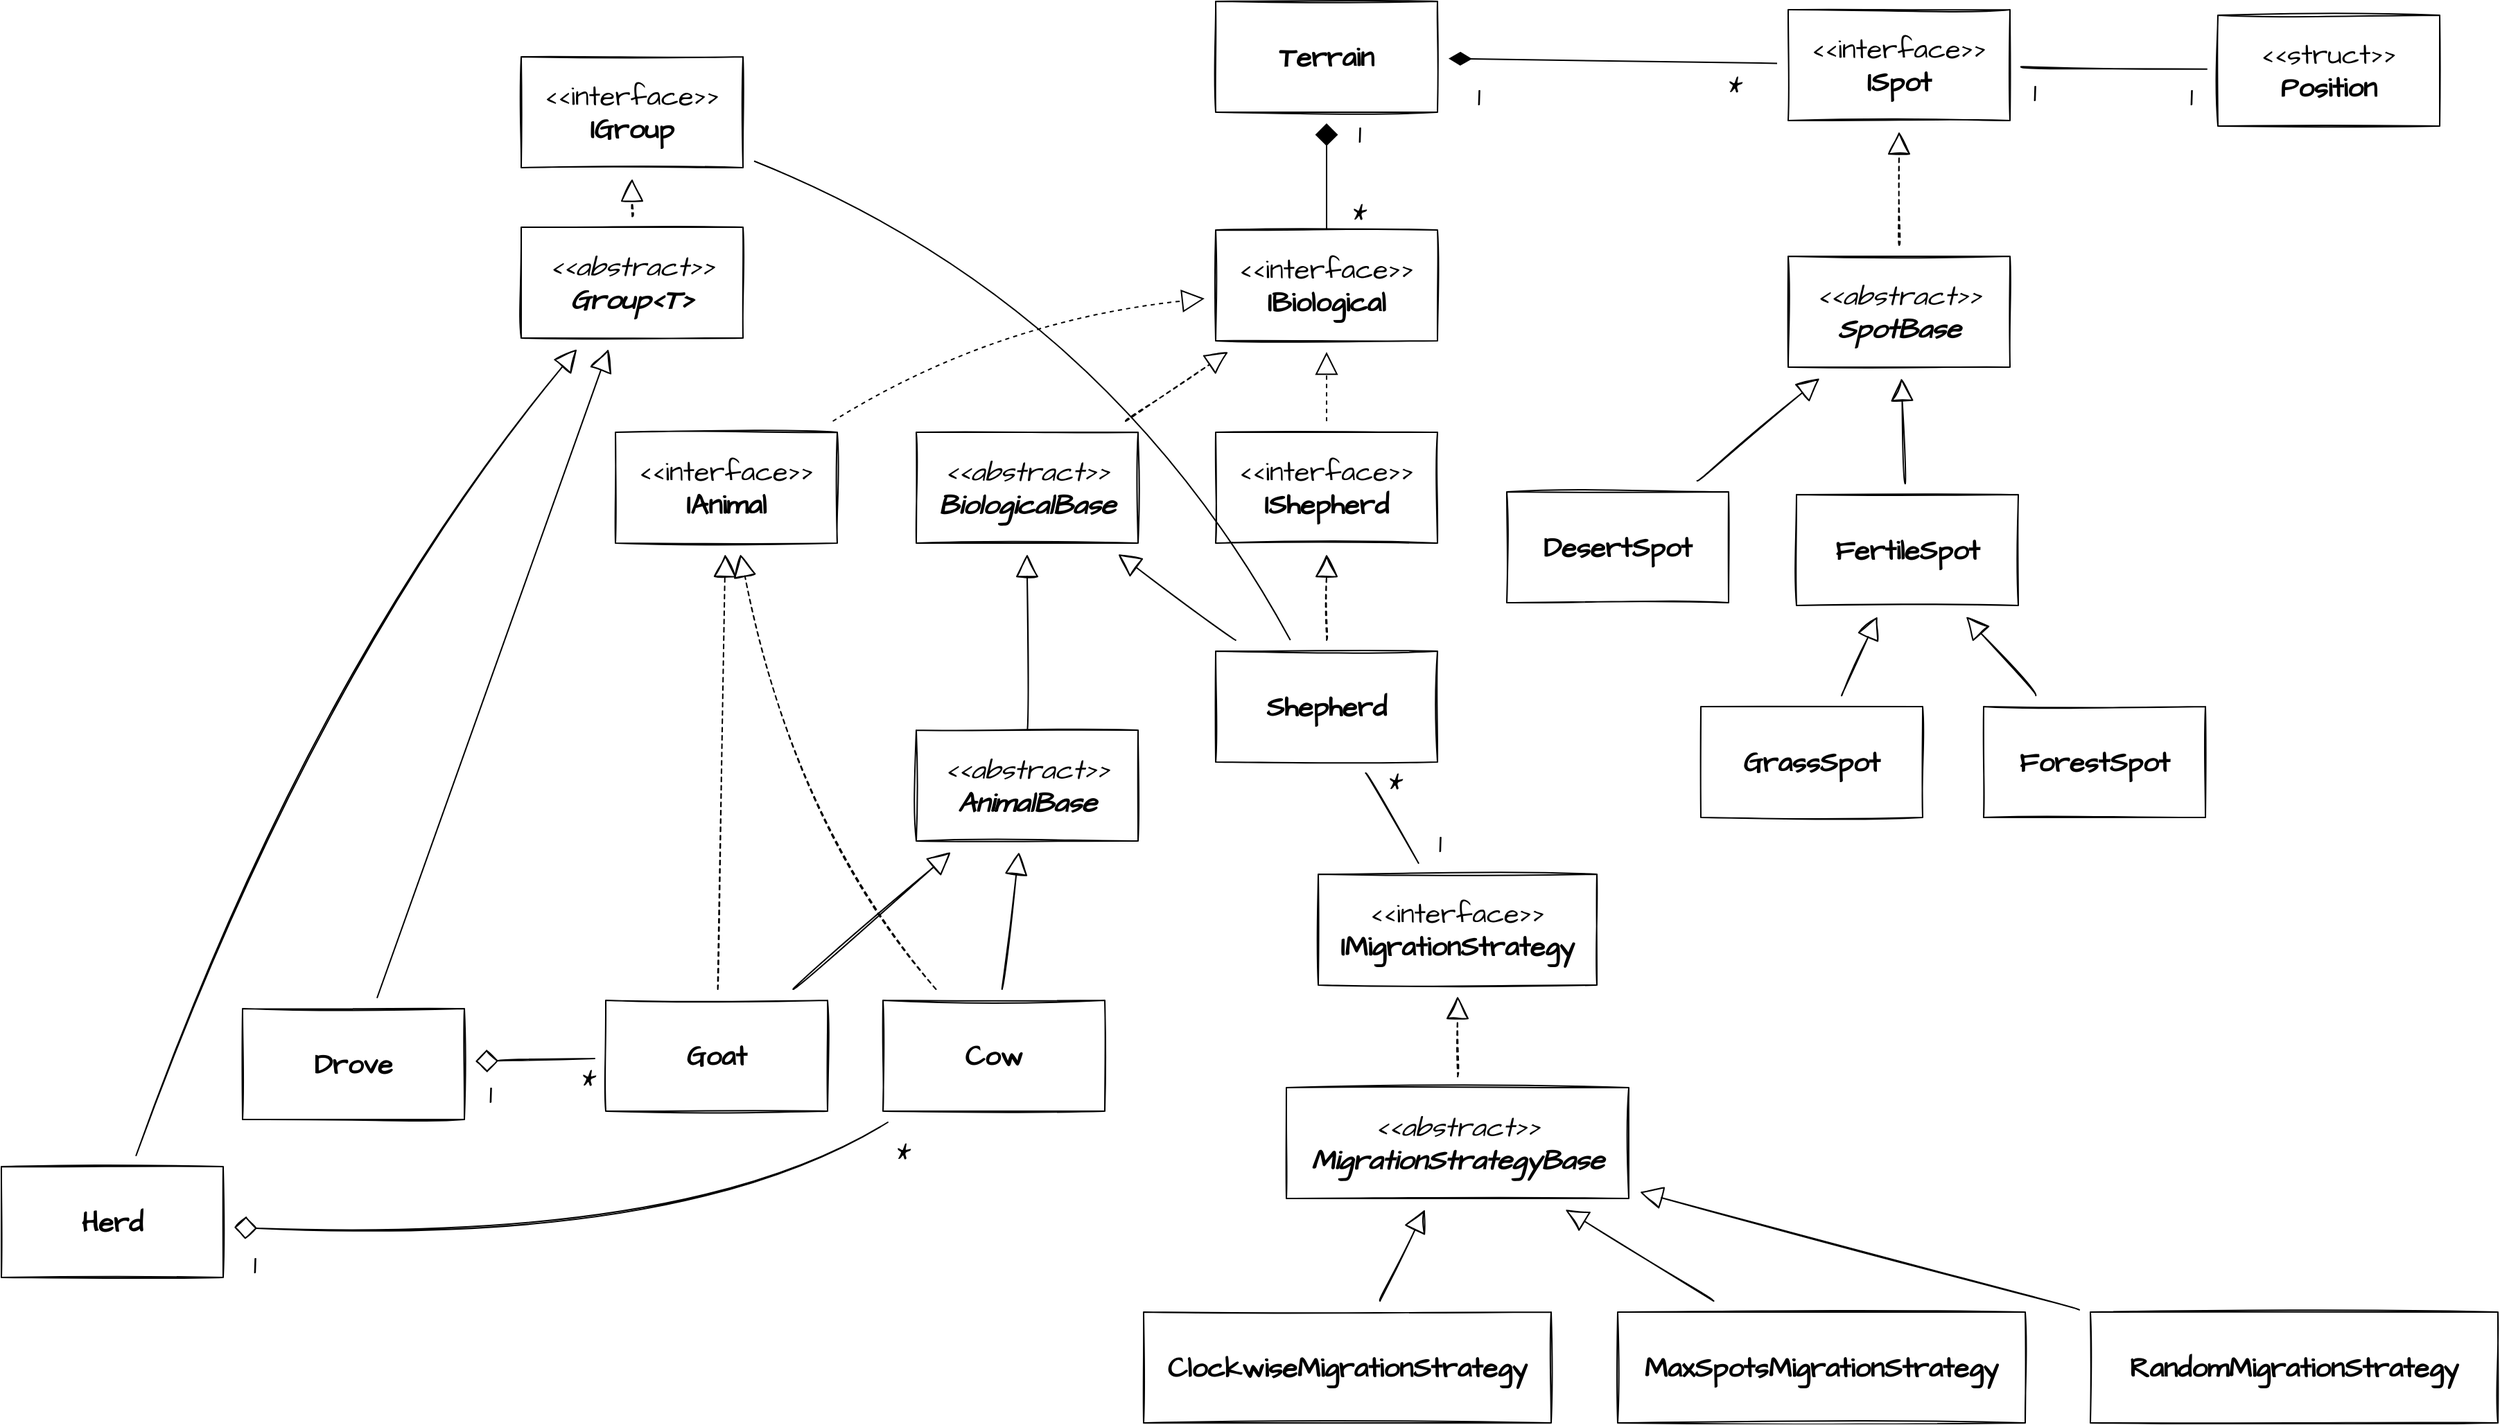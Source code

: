 <mxfile version="17.4.2" type="device"><diagram id="Iw64B01WDHhRS3JVz1Jh" name="Page-1"><mxGraphModel dx="4332" dy="1968" grid="0" gridSize="10" guides="1" tooltips="1" connect="1" arrows="1" fold="1" page="0" pageScale="1" pageWidth="850" pageHeight="1100" math="0" shadow="0"><root><mxCell id="0"/><mxCell id="1" parent="0"/><mxCell id="itYD2lY5YP4K902d79CJ-3" style="edgeStyle=none;curved=1;rounded=0;sketch=0;hachureGap=4;orthogonalLoop=1;jettySize=auto;html=1;fontFamily=Architects Daughter;fontSource=https%3A%2F%2Ffonts.googleapis.com%2Fcss%3Ffamily%3DArchitects%2BDaughter;fontSize=16;endArrow=none;startSize=14;endSize=14;sourcePerimeterSpacing=8;targetPerimeterSpacing=8;startArrow=diamondThin;startFill=1;endFill=0;" edge="1" parent="1" source="itYD2lY5YP4K902d79CJ-1" target="itYD2lY5YP4K902d79CJ-2"><mxGeometry relative="1" as="geometry"><mxPoint x="125" y="294" as="sourcePoint"/></mxGeometry></mxCell><mxCell id="itYD2lY5YP4K902d79CJ-1" value="&lt;b&gt;Terrain&lt;/b&gt;" style="rounded=0;whiteSpace=wrap;html=1;sketch=1;hachureGap=4;fontFamily=Architects Daughter;fontSource=https%3A%2F%2Ffonts.googleapis.com%2Fcss%3Ffamily%3DArchitects%2BDaughter;fontSize=20;" vertex="1" parent="1"><mxGeometry x="-57" y="221" width="160" height="80" as="geometry"/></mxCell><mxCell id="itYD2lY5YP4K902d79CJ-68" style="edgeStyle=none;curved=1;rounded=0;sketch=1;hachureGap=4;orthogonalLoop=1;jettySize=auto;html=1;fontFamily=Architects Daughter;fontSource=https%3A%2F%2Ffonts.googleapis.com%2Fcss%3Ffamily%3DArchitects%2BDaughter;fontSize=16;startArrow=none;startFill=0;endArrow=none;endFill=0;startSize=14;endSize=14;sourcePerimeterSpacing=8;targetPerimeterSpacing=8;" edge="1" parent="1" source="itYD2lY5YP4K902d79CJ-2" target="itYD2lY5YP4K902d79CJ-67"><mxGeometry relative="1" as="geometry"/></mxCell><mxCell id="itYD2lY5YP4K902d79CJ-2" value="&amp;lt;&amp;lt;interface&amp;gt;&amp;gt;&lt;br&gt;&lt;b&gt;ISpot&lt;/b&gt;" style="rounded=0;whiteSpace=wrap;html=1;sketch=1;hachureGap=4;fontFamily=Architects Daughter;fontSource=https%3A%2F%2Ffonts.googleapis.com%2Fcss%3Ffamily%3DArchitects%2BDaughter;fontSize=20;" vertex="1" parent="1"><mxGeometry x="356" y="227" width="160" height="80" as="geometry"/></mxCell><mxCell id="itYD2lY5YP4K902d79CJ-4" value="1" style="text;strokeColor=none;fillColor=none;html=1;align=center;verticalAlign=middle;whiteSpace=wrap;rounded=0;sketch=1;hachureGap=4;fontFamily=Architects Daughter;fontSource=https%3A%2F%2Ffonts.googleapis.com%2Fcss%3Ffamily%3DArchitects%2BDaughter;fontSize=20;" vertex="1" parent="1"><mxGeometry x="103" y="274" width="60" height="30" as="geometry"/></mxCell><mxCell id="itYD2lY5YP4K902d79CJ-5" value="*" style="text;strokeColor=none;fillColor=none;html=1;align=center;verticalAlign=middle;whiteSpace=wrap;rounded=0;sketch=1;hachureGap=4;fontFamily=Architects Daughter;fontSource=https%3A%2F%2Ffonts.googleapis.com%2Fcss%3Ffamily%3DArchitects%2BDaughter;fontSize=20;" vertex="1" parent="1"><mxGeometry x="288" y="267" width="60" height="30" as="geometry"/></mxCell><mxCell id="itYD2lY5YP4K902d79CJ-9" style="edgeStyle=none;curved=1;rounded=0;sketch=1;hachureGap=4;orthogonalLoop=1;jettySize=auto;html=1;fontFamily=Architects Daughter;fontSource=https%3A%2F%2Ffonts.googleapis.com%2Fcss%3Ffamily%3DArchitects%2BDaughter;fontSize=16;startArrow=none;startFill=0;endArrow=block;endFill=0;startSize=14;endSize=14;sourcePerimeterSpacing=8;targetPerimeterSpacing=8;dashed=1;" edge="1" parent="1" source="itYD2lY5YP4K902d79CJ-8" target="itYD2lY5YP4K902d79CJ-2"><mxGeometry relative="1" as="geometry"/></mxCell><mxCell id="itYD2lY5YP4K902d79CJ-8" value="&lt;i&gt;&amp;lt;&amp;lt;abstract&amp;gt;&amp;gt;&lt;br&gt;&lt;b&gt;SpotBase&lt;/b&gt;&lt;/i&gt;" style="rounded=0;whiteSpace=wrap;html=1;sketch=1;hachureGap=4;fontFamily=Architects Daughter;fontSource=https%3A%2F%2Ffonts.googleapis.com%2Fcss%3Ffamily%3DArchitects%2BDaughter;fontSize=20;" vertex="1" parent="1"><mxGeometry x="356" y="405" width="160" height="80" as="geometry"/></mxCell><mxCell id="itYD2lY5YP4K902d79CJ-15" style="edgeStyle=none;curved=1;rounded=0;sketch=1;hachureGap=4;orthogonalLoop=1;jettySize=auto;html=1;fontFamily=Architects Daughter;fontSource=https%3A%2F%2Ffonts.googleapis.com%2Fcss%3Ffamily%3DArchitects%2BDaughter;fontSize=16;startArrow=none;startFill=0;endArrow=block;endFill=0;startSize=14;endSize=14;sourcePerimeterSpacing=8;targetPerimeterSpacing=8;" edge="1" parent="1" source="itYD2lY5YP4K902d79CJ-11" target="itYD2lY5YP4K902d79CJ-8"><mxGeometry relative="1" as="geometry"/></mxCell><mxCell id="itYD2lY5YP4K902d79CJ-11" value="DesertSpot" style="rounded=0;whiteSpace=wrap;html=1;sketch=1;hachureGap=4;fontFamily=Architects Daughter;fontSource=https%3A%2F%2Ffonts.googleapis.com%2Fcss%3Ffamily%3DArchitects%2BDaughter;fontSize=20;fontStyle=1" vertex="1" parent="1"><mxGeometry x="153" y="575" width="160" height="80" as="geometry"/></mxCell><mxCell id="itYD2lY5YP4K902d79CJ-14" style="edgeStyle=none;curved=1;rounded=0;sketch=1;hachureGap=4;orthogonalLoop=1;jettySize=auto;html=1;fontFamily=Architects Daughter;fontSource=https%3A%2F%2Ffonts.googleapis.com%2Fcss%3Ffamily%3DArchitects%2BDaughter;fontSize=16;startArrow=none;startFill=0;endArrow=block;endFill=0;startSize=14;endSize=14;sourcePerimeterSpacing=8;targetPerimeterSpacing=8;" edge="1" parent="1" source="itYD2lY5YP4K902d79CJ-12" target="itYD2lY5YP4K902d79CJ-8"><mxGeometry relative="1" as="geometry"/></mxCell><mxCell id="itYD2lY5YP4K902d79CJ-12" value="FertileSpot" style="rounded=0;whiteSpace=wrap;html=1;sketch=1;hachureGap=4;fontFamily=Architects Daughter;fontSource=https%3A%2F%2Ffonts.googleapis.com%2Fcss%3Ffamily%3DArchitects%2BDaughter;fontSize=20;fontStyle=1" vertex="1" parent="1"><mxGeometry x="362" y="577" width="160" height="80" as="geometry"/></mxCell><mxCell id="itYD2lY5YP4K902d79CJ-16" style="edgeStyle=none;curved=1;rounded=0;sketch=1;hachureGap=4;orthogonalLoop=1;jettySize=auto;html=1;fontFamily=Architects Daughter;fontSource=https%3A%2F%2Ffonts.googleapis.com%2Fcss%3Ffamily%3DArchitects%2BDaughter;fontSize=16;startArrow=none;startFill=0;endArrow=block;endFill=0;startSize=14;endSize=14;sourcePerimeterSpacing=8;targetPerimeterSpacing=8;" edge="1" parent="1" source="itYD2lY5YP4K902d79CJ-13" target="itYD2lY5YP4K902d79CJ-12"><mxGeometry relative="1" as="geometry"/></mxCell><mxCell id="itYD2lY5YP4K902d79CJ-13" value="ForestSpot" style="rounded=0;whiteSpace=wrap;html=1;sketch=1;hachureGap=4;fontFamily=Architects Daughter;fontSource=https%3A%2F%2Ffonts.googleapis.com%2Fcss%3Ffamily%3DArchitects%2BDaughter;fontSize=20;fontStyle=1" vertex="1" parent="1"><mxGeometry x="497" y="730" width="160" height="80" as="geometry"/></mxCell><mxCell id="itYD2lY5YP4K902d79CJ-18" style="edgeStyle=none;curved=1;rounded=0;sketch=1;hachureGap=4;orthogonalLoop=1;jettySize=auto;html=1;fontFamily=Architects Daughter;fontSource=https%3A%2F%2Ffonts.googleapis.com%2Fcss%3Ffamily%3DArchitects%2BDaughter;fontSize=16;startArrow=none;startFill=0;endArrow=block;endFill=0;startSize=14;endSize=14;sourcePerimeterSpacing=8;targetPerimeterSpacing=8;" edge="1" parent="1" source="itYD2lY5YP4K902d79CJ-17" target="itYD2lY5YP4K902d79CJ-12"><mxGeometry relative="1" as="geometry"/></mxCell><mxCell id="itYD2lY5YP4K902d79CJ-17" value="GrassSpot" style="rounded=0;whiteSpace=wrap;html=1;sketch=1;hachureGap=4;fontFamily=Architects Daughter;fontSource=https%3A%2F%2Ffonts.googleapis.com%2Fcss%3Ffamily%3DArchitects%2BDaughter;fontSize=20;fontStyle=1" vertex="1" parent="1"><mxGeometry x="293" y="730" width="160" height="80" as="geometry"/></mxCell><mxCell id="itYD2lY5YP4K902d79CJ-19" value="&amp;lt;&amp;lt;interface&amp;gt;&amp;gt;&lt;br&gt;&lt;b&gt;IBiological&lt;/b&gt;" style="rounded=0;whiteSpace=wrap;html=1;sketch=1;hachureGap=4;fontFamily=Architects Daughter;fontSource=https%3A%2F%2Ffonts.googleapis.com%2Fcss%3Ffamily%3DArchitects%2BDaughter;fontSize=20;" vertex="1" parent="1"><mxGeometry x="-57" y="386" width="160" height="80" as="geometry"/></mxCell><mxCell id="itYD2lY5YP4K902d79CJ-21" value="1" style="text;strokeColor=none;fillColor=none;html=1;align=center;verticalAlign=middle;whiteSpace=wrap;rounded=0;sketch=1;hachureGap=4;fontFamily=Architects Daughter;fontSource=https%3A%2F%2Ffonts.googleapis.com%2Fcss%3Ffamily%3DArchitects%2BDaughter;fontSize=20;" vertex="1" parent="1"><mxGeometry x="17" y="301" width="60" height="30" as="geometry"/></mxCell><mxCell id="itYD2lY5YP4K902d79CJ-24" style="edgeStyle=none;curved=1;rounded=0;sketch=1;hachureGap=4;orthogonalLoop=1;jettySize=auto;html=1;fontFamily=Architects Daughter;fontSource=https%3A%2F%2Ffonts.googleapis.com%2Fcss%3Ffamily%3DArchitects%2BDaughter;fontSize=16;startArrow=none;startFill=0;endArrow=block;endFill=0;startSize=14;endSize=14;sourcePerimeterSpacing=8;targetPerimeterSpacing=8;dashed=1;" edge="1" parent="1" source="itYD2lY5YP4K902d79CJ-23" target="itYD2lY5YP4K902d79CJ-19"><mxGeometry relative="1" as="geometry"/></mxCell><mxCell id="itYD2lY5YP4K902d79CJ-23" value="&lt;i&gt;&amp;lt;&amp;lt;abstract&amp;gt;&amp;gt;&lt;br&gt;&lt;b&gt;BiologicalBase&lt;/b&gt;&lt;/i&gt;" style="rounded=0;whiteSpace=wrap;html=1;sketch=1;hachureGap=4;fontFamily=Architects Daughter;fontSource=https%3A%2F%2Ffonts.googleapis.com%2Fcss%3Ffamily%3DArchitects%2BDaughter;fontSize=20;" vertex="1" parent="1"><mxGeometry x="-273" y="532" width="160" height="80" as="geometry"/></mxCell><mxCell id="itYD2lY5YP4K902d79CJ-27" style="edgeStyle=none;curved=1;rounded=0;sketch=1;hachureGap=4;orthogonalLoop=1;jettySize=auto;html=1;fontFamily=Architects Daughter;fontSource=https%3A%2F%2Ffonts.googleapis.com%2Fcss%3Ffamily%3DArchitects%2BDaughter;fontSize=16;startArrow=none;startFill=0;endArrow=block;endFill=0;startSize=14;endSize=14;sourcePerimeterSpacing=8;targetPerimeterSpacing=8;" edge="1" parent="1" source="itYD2lY5YP4K902d79CJ-25" target="itYD2lY5YP4K902d79CJ-23"><mxGeometry relative="1" as="geometry"/></mxCell><mxCell id="itYD2lY5YP4K902d79CJ-39" style="edgeStyle=none;curved=1;rounded=0;sketch=1;hachureGap=4;orthogonalLoop=1;jettySize=auto;html=1;fontFamily=Architects Daughter;fontSource=https%3A%2F%2Ffonts.googleapis.com%2Fcss%3Ffamily%3DArchitects%2BDaughter;fontSize=16;startArrow=none;startFill=0;endArrow=block;endFill=0;startSize=14;endSize=14;sourcePerimeterSpacing=8;targetPerimeterSpacing=8;dashed=1;" edge="1" parent="1" source="itYD2lY5YP4K902d79CJ-25" target="itYD2lY5YP4K902d79CJ-38"><mxGeometry relative="1" as="geometry"/></mxCell><mxCell id="itYD2lY5YP4K902d79CJ-56" style="edgeStyle=none;curved=1;rounded=0;sketch=1;hachureGap=4;orthogonalLoop=1;jettySize=auto;html=1;fontFamily=Architects Daughter;fontSource=https%3A%2F%2Ffonts.googleapis.com%2Fcss%3Ffamily%3DArchitects%2BDaughter;fontSize=16;startArrow=none;startFill=0;endArrow=none;endFill=0;startSize=14;endSize=14;sourcePerimeterSpacing=8;targetPerimeterSpacing=8;" edge="1" parent="1" source="itYD2lY5YP4K902d79CJ-25" target="itYD2lY5YP4K902d79CJ-55"><mxGeometry relative="1" as="geometry"/></mxCell><mxCell id="itYD2lY5YP4K902d79CJ-25" value="Shepherd" style="rounded=0;whiteSpace=wrap;html=1;sketch=1;hachureGap=4;fontFamily=Architects Daughter;fontSource=https%3A%2F%2Ffonts.googleapis.com%2Fcss%3Ffamily%3DArchitects%2BDaughter;fontSize=20;fontStyle=1" vertex="1" parent="1"><mxGeometry x="-57" y="690" width="160" height="80" as="geometry"/></mxCell><mxCell id="itYD2lY5YP4K902d79CJ-73" style="edgeStyle=none;curved=1;rounded=0;sketch=0;hachureGap=4;orthogonalLoop=1;jettySize=auto;html=1;dashed=1;fontFamily=Architects Daughter;fontSource=https%3A%2F%2Ffonts.googleapis.com%2Fcss%3Ffamily%3DArchitects%2BDaughter;fontSize=16;startArrow=none;startFill=0;endArrow=block;endFill=0;startSize=14;endSize=14;sourcePerimeterSpacing=8;targetPerimeterSpacing=8;" edge="1" parent="1" source="itYD2lY5YP4K902d79CJ-28" target="itYD2lY5YP4K902d79CJ-19"><mxGeometry relative="1" as="geometry"><Array as="points"><mxPoint x="-218" y="452"/></Array></mxGeometry></mxCell><mxCell id="itYD2lY5YP4K902d79CJ-28" value="&amp;lt;&amp;lt;interface&amp;gt;&amp;gt;&lt;br&gt;&lt;b&gt;IAnimal&lt;/b&gt;" style="rounded=0;whiteSpace=wrap;html=1;sketch=1;hachureGap=4;fontFamily=Architects Daughter;fontSource=https%3A%2F%2Ffonts.googleapis.com%2Fcss%3Ffamily%3DArchitects%2BDaughter;fontSize=20;" vertex="1" parent="1"><mxGeometry x="-490" y="532" width="160" height="80" as="geometry"/></mxCell><mxCell id="itYD2lY5YP4K902d79CJ-30" style="edgeStyle=none;curved=1;rounded=0;sketch=1;hachureGap=4;orthogonalLoop=1;jettySize=auto;html=1;fontFamily=Architects Daughter;fontSource=https%3A%2F%2Ffonts.googleapis.com%2Fcss%3Ffamily%3DArchitects%2BDaughter;fontSize=16;startArrow=none;startFill=0;endArrow=block;endFill=0;startSize=14;endSize=14;sourcePerimeterSpacing=8;targetPerimeterSpacing=8;" edge="1" parent="1" source="itYD2lY5YP4K902d79CJ-29" target="itYD2lY5YP4K902d79CJ-35"><mxGeometry relative="1" as="geometry"/></mxCell><mxCell id="itYD2lY5YP4K902d79CJ-33" style="edgeStyle=none;curved=1;rounded=0;sketch=1;hachureGap=4;orthogonalLoop=1;jettySize=auto;html=1;fontFamily=Architects Daughter;fontSource=https%3A%2F%2Ffonts.googleapis.com%2Fcss%3Ffamily%3DArchitects%2BDaughter;fontSize=16;startArrow=none;startFill=0;endArrow=block;endFill=0;startSize=14;endSize=14;sourcePerimeterSpacing=8;targetPerimeterSpacing=8;dashed=1;" edge="1" parent="1" source="itYD2lY5YP4K902d79CJ-29" target="itYD2lY5YP4K902d79CJ-28"><mxGeometry relative="1" as="geometry"/></mxCell><mxCell id="itYD2lY5YP4K902d79CJ-29" value="Goat" style="rounded=0;whiteSpace=wrap;html=1;sketch=1;hachureGap=4;fontFamily=Architects Daughter;fontSource=https%3A%2F%2Ffonts.googleapis.com%2Fcss%3Ffamily%3DArchitects%2BDaughter;fontSize=20;fontStyle=1" vertex="1" parent="1"><mxGeometry x="-497" y="942" width="160" height="80" as="geometry"/></mxCell><mxCell id="itYD2lY5YP4K902d79CJ-32" style="edgeStyle=none;curved=1;rounded=0;sketch=1;hachureGap=4;orthogonalLoop=1;jettySize=auto;html=1;fontFamily=Architects Daughter;fontSource=https%3A%2F%2Ffonts.googleapis.com%2Fcss%3Ffamily%3DArchitects%2BDaughter;fontSize=16;startArrow=none;startFill=0;endArrow=block;endFill=0;startSize=14;endSize=14;targetPerimeterSpacing=8;" edge="1" parent="1" source="itYD2lY5YP4K902d79CJ-35" target="itYD2lY5YP4K902d79CJ-23"><mxGeometry relative="1" as="geometry"/></mxCell><mxCell id="itYD2lY5YP4K902d79CJ-34" style="edgeStyle=none;curved=1;rounded=0;sketch=1;hachureGap=4;orthogonalLoop=1;jettySize=auto;html=1;dashed=1;fontFamily=Architects Daughter;fontSource=https%3A%2F%2Ffonts.googleapis.com%2Fcss%3Ffamily%3DArchitects%2BDaughter;fontSize=16;startArrow=none;startFill=0;endArrow=block;endFill=0;startSize=14;endSize=14;sourcePerimeterSpacing=8;targetPerimeterSpacing=8;" edge="1" parent="1" source="itYD2lY5YP4K902d79CJ-31" target="itYD2lY5YP4K902d79CJ-28"><mxGeometry relative="1" as="geometry"><Array as="points"><mxPoint x="-358" y="820"/></Array></mxGeometry></mxCell><mxCell id="itYD2lY5YP4K902d79CJ-37" style="edgeStyle=none;curved=1;rounded=0;sketch=1;hachureGap=4;orthogonalLoop=1;jettySize=auto;html=1;fontFamily=Architects Daughter;fontSource=https%3A%2F%2Ffonts.googleapis.com%2Fcss%3Ffamily%3DArchitects%2BDaughter;fontSize=16;startArrow=none;startFill=0;endArrow=block;endFill=0;startSize=14;endSize=14;sourcePerimeterSpacing=8;targetPerimeterSpacing=8;" edge="1" parent="1" source="itYD2lY5YP4K902d79CJ-31" target="itYD2lY5YP4K902d79CJ-35"><mxGeometry relative="1" as="geometry"/></mxCell><mxCell id="itYD2lY5YP4K902d79CJ-31" value="Cow" style="rounded=0;whiteSpace=wrap;html=1;sketch=1;hachureGap=4;fontFamily=Architects Daughter;fontSource=https%3A%2F%2Ffonts.googleapis.com%2Fcss%3Ffamily%3DArchitects%2BDaughter;fontSize=20;fontStyle=1" vertex="1" parent="1"><mxGeometry x="-297" y="942" width="160" height="80" as="geometry"/></mxCell><mxCell id="itYD2lY5YP4K902d79CJ-35" value="&lt;i&gt;&amp;lt;&amp;lt;abstract&amp;gt;&amp;gt;&lt;br&gt;&lt;b&gt;AnimalBase&lt;/b&gt;&lt;/i&gt;" style="rounded=0;whiteSpace=wrap;html=1;sketch=1;hachureGap=4;fontFamily=Architects Daughter;fontSource=https%3A%2F%2Ffonts.googleapis.com%2Fcss%3Ffamily%3DArchitects%2BDaughter;fontSize=20;" vertex="1" parent="1"><mxGeometry x="-273" y="747" width="160" height="80" as="geometry"/></mxCell><mxCell id="itYD2lY5YP4K902d79CJ-71" style="edgeStyle=none;curved=1;rounded=0;sketch=0;hachureGap=4;orthogonalLoop=1;jettySize=auto;html=1;fontFamily=Architects Daughter;fontSource=https%3A%2F%2Ffonts.googleapis.com%2Fcss%3Ffamily%3DArchitects%2BDaughter;fontSize=16;startArrow=none;startFill=0;endArrow=block;endFill=0;startSize=14;endSize=14;sourcePerimeterSpacing=8;targetPerimeterSpacing=8;dashed=1;" edge="1" parent="1" source="itYD2lY5YP4K902d79CJ-38" target="itYD2lY5YP4K902d79CJ-19"><mxGeometry relative="1" as="geometry"/></mxCell><mxCell id="itYD2lY5YP4K902d79CJ-38" value="&amp;lt;&amp;lt;interface&amp;gt;&amp;gt;&lt;br&gt;&lt;b&gt;IShepherd&lt;/b&gt;" style="rounded=0;whiteSpace=wrap;html=1;sketch=1;hachureGap=4;fontFamily=Architects Daughter;fontSource=https%3A%2F%2Ffonts.googleapis.com%2Fcss%3Ffamily%3DArchitects%2BDaughter;fontSize=20;" vertex="1" parent="1"><mxGeometry x="-57" y="532" width="160" height="80" as="geometry"/></mxCell><mxCell id="itYD2lY5YP4K902d79CJ-74" style="edgeStyle=none;curved=1;rounded=0;sketch=0;hachureGap=4;orthogonalLoop=1;jettySize=auto;html=1;fontFamily=Architects Daughter;fontSource=https%3A%2F%2Ffonts.googleapis.com%2Fcss%3Ffamily%3DArchitects%2BDaughter;fontSize=16;startArrow=none;startFill=0;endArrow=none;endFill=0;startSize=14;endSize=14;sourcePerimeterSpacing=8;targetPerimeterSpacing=8;" edge="1" parent="1" source="itYD2lY5YP4K902d79CJ-40" target="itYD2lY5YP4K902d79CJ-25"><mxGeometry relative="1" as="geometry"><Array as="points"><mxPoint x="-136" y="438"/></Array></mxGeometry></mxCell><mxCell id="itYD2lY5YP4K902d79CJ-40" value="&amp;lt;&amp;lt;interface&amp;gt;&amp;gt;&lt;br&gt;&lt;b&gt;IGroup&lt;/b&gt;" style="rounded=0;whiteSpace=wrap;html=1;sketch=1;hachureGap=4;fontFamily=Architects Daughter;fontSource=https%3A%2F%2Ffonts.googleapis.com%2Fcss%3Ffamily%3DArchitects%2BDaughter;fontSize=20;" vertex="1" parent="1"><mxGeometry x="-558" y="261" width="160" height="80" as="geometry"/></mxCell><mxCell id="itYD2lY5YP4K902d79CJ-45" style="edgeStyle=none;curved=1;rounded=0;sketch=1;hachureGap=4;orthogonalLoop=1;jettySize=auto;html=1;dashed=1;fontFamily=Architects Daughter;fontSource=https%3A%2F%2Ffonts.googleapis.com%2Fcss%3Ffamily%3DArchitects%2BDaughter;fontSize=16;startArrow=none;startFill=0;endArrow=block;endFill=0;startSize=14;endSize=14;sourcePerimeterSpacing=8;targetPerimeterSpacing=8;" edge="1" parent="1" source="itYD2lY5YP4K902d79CJ-41" target="itYD2lY5YP4K902d79CJ-40"><mxGeometry relative="1" as="geometry"/></mxCell><mxCell id="itYD2lY5YP4K902d79CJ-41" value="&lt;i&gt;&amp;lt;&amp;lt;abstract&amp;gt;&amp;gt;&lt;br&gt;&lt;b&gt;Group&amp;lt;T&amp;gt;&lt;/b&gt;&lt;/i&gt;" style="rounded=0;whiteSpace=wrap;html=1;sketch=1;hachureGap=4;fontFamily=Architects Daughter;fontSource=https%3A%2F%2Ffonts.googleapis.com%2Fcss%3Ffamily%3DArchitects%2BDaughter;fontSize=20;" vertex="1" parent="1"><mxGeometry x="-558" y="384" width="160" height="80" as="geometry"/></mxCell><mxCell id="itYD2lY5YP4K902d79CJ-46" style="edgeStyle=none;curved=1;rounded=0;sketch=1;hachureGap=4;orthogonalLoop=1;jettySize=auto;html=1;fontFamily=Architects Daughter;fontSource=https%3A%2F%2Ffonts.googleapis.com%2Fcss%3Ffamily%3DArchitects%2BDaughter;fontSize=16;startArrow=none;startFill=0;endArrow=block;endFill=0;startSize=14;endSize=14;sourcePerimeterSpacing=8;targetPerimeterSpacing=8;" edge="1" parent="1" source="itYD2lY5YP4K902d79CJ-42" target="itYD2lY5YP4K902d79CJ-41"><mxGeometry relative="1" as="geometry"><Array as="points"><mxPoint x="-711" y="705"/></Array></mxGeometry></mxCell><mxCell id="itYD2lY5YP4K902d79CJ-50" style="edgeStyle=none;curved=1;rounded=0;sketch=1;hachureGap=4;orthogonalLoop=1;jettySize=auto;html=1;fontFamily=Architects Daughter;fontSource=https%3A%2F%2Ffonts.googleapis.com%2Fcss%3Ffamily%3DArchitects%2BDaughter;fontSize=16;startArrow=diamond;startFill=0;endArrow=none;endFill=0;startSize=14;endSize=14;sourcePerimeterSpacing=8;targetPerimeterSpacing=8;" edge="1" parent="1" source="itYD2lY5YP4K902d79CJ-42" target="itYD2lY5YP4K902d79CJ-31"><mxGeometry relative="1" as="geometry"><Array as="points"><mxPoint x="-437" y="1120"/></Array></mxGeometry></mxCell><mxCell id="itYD2lY5YP4K902d79CJ-42" value="Herd" style="rounded=0;whiteSpace=wrap;html=1;sketch=1;hachureGap=4;fontFamily=Architects Daughter;fontSource=https%3A%2F%2Ffonts.googleapis.com%2Fcss%3Ffamily%3DArchitects%2BDaughter;fontSize=20;fontStyle=1" vertex="1" parent="1"><mxGeometry x="-933" y="1062" width="160" height="80" as="geometry"/></mxCell><mxCell id="itYD2lY5YP4K902d79CJ-47" style="edgeStyle=none;curved=1;rounded=0;sketch=1;hachureGap=4;orthogonalLoop=1;jettySize=auto;html=1;fontFamily=Architects Daughter;fontSource=https%3A%2F%2Ffonts.googleapis.com%2Fcss%3Ffamily%3DArchitects%2BDaughter;fontSize=16;startArrow=none;startFill=0;endArrow=block;endFill=0;startSize=14;endSize=14;sourcePerimeterSpacing=8;targetPerimeterSpacing=8;" edge="1" parent="1" source="itYD2lY5YP4K902d79CJ-43" target="itYD2lY5YP4K902d79CJ-41"><mxGeometry relative="1" as="geometry"/></mxCell><mxCell id="itYD2lY5YP4K902d79CJ-49" style="edgeStyle=none;curved=1;rounded=0;sketch=1;hachureGap=4;orthogonalLoop=1;jettySize=auto;html=1;fontFamily=Architects Daughter;fontSource=https%3A%2F%2Ffonts.googleapis.com%2Fcss%3Ffamily%3DArchitects%2BDaughter;fontSize=16;startArrow=diamond;startFill=0;endArrow=none;endFill=0;startSize=14;endSize=14;sourcePerimeterSpacing=8;targetPerimeterSpacing=8;" edge="1" parent="1" source="itYD2lY5YP4K902d79CJ-43" target="itYD2lY5YP4K902d79CJ-29"><mxGeometry relative="1" as="geometry"/></mxCell><mxCell id="itYD2lY5YP4K902d79CJ-43" value="Drove" style="rounded=0;whiteSpace=wrap;html=1;sketch=1;hachureGap=4;fontFamily=Architects Daughter;fontSource=https%3A%2F%2Ffonts.googleapis.com%2Fcss%3Ffamily%3DArchitects%2BDaughter;fontSize=20;fontStyle=1" vertex="1" parent="1"><mxGeometry x="-759" y="948" width="160" height="80" as="geometry"/></mxCell><mxCell id="itYD2lY5YP4K902d79CJ-51" value="*" style="text;strokeColor=none;fillColor=none;html=1;align=center;verticalAlign=middle;whiteSpace=wrap;rounded=0;sketch=1;hachureGap=4;fontFamily=Architects Daughter;fontSource=https%3A%2F%2Ffonts.googleapis.com%2Fcss%3Ffamily%3DArchitects%2BDaughter;fontSize=20;" vertex="1" parent="1"><mxGeometry x="-312" y="1037" width="60" height="30" as="geometry"/></mxCell><mxCell id="itYD2lY5YP4K902d79CJ-52" value="*" style="text;strokeColor=none;fillColor=none;html=1;align=center;verticalAlign=middle;whiteSpace=wrap;rounded=0;sketch=1;hachureGap=4;fontFamily=Architects Daughter;fontSource=https%3A%2F%2Ffonts.googleapis.com%2Fcss%3Ffamily%3DArchitects%2BDaughter;fontSize=20;" vertex="1" parent="1"><mxGeometry x="-539" y="984" width="60" height="30" as="geometry"/></mxCell><mxCell id="itYD2lY5YP4K902d79CJ-53" value="1" style="text;strokeColor=none;fillColor=none;html=1;align=center;verticalAlign=middle;whiteSpace=wrap;rounded=0;sketch=1;hachureGap=4;fontFamily=Architects Daughter;fontSource=https%3A%2F%2Ffonts.googleapis.com%2Fcss%3Ffamily%3DArchitects%2BDaughter;fontSize=20;" vertex="1" parent="1"><mxGeometry x="-780" y="1117" width="60" height="30" as="geometry"/></mxCell><mxCell id="itYD2lY5YP4K902d79CJ-54" value="1" style="text;strokeColor=none;fillColor=none;html=1;align=center;verticalAlign=middle;whiteSpace=wrap;rounded=0;sketch=1;hachureGap=4;fontFamily=Architects Daughter;fontSource=https%3A%2F%2Ffonts.googleapis.com%2Fcss%3Ffamily%3DArchitects%2BDaughter;fontSize=20;" vertex="1" parent="1"><mxGeometry x="-610" y="994" width="60" height="30" as="geometry"/></mxCell><mxCell id="itYD2lY5YP4K902d79CJ-55" value="&amp;lt;&amp;lt;interface&amp;gt;&amp;gt;&lt;br&gt;&lt;b&gt;IMigrationStrategy&lt;/b&gt;" style="rounded=0;whiteSpace=wrap;html=1;sketch=1;hachureGap=4;fontFamily=Architects Daughter;fontSource=https%3A%2F%2Ffonts.googleapis.com%2Fcss%3Ffamily%3DArchitects%2BDaughter;fontSize=20;" vertex="1" parent="1"><mxGeometry x="17" y="851" width="201" height="80" as="geometry"/></mxCell><mxCell id="itYD2lY5YP4K902d79CJ-57" value="*" style="text;strokeColor=none;fillColor=none;html=1;align=center;verticalAlign=middle;whiteSpace=wrap;rounded=0;sketch=1;hachureGap=4;fontFamily=Architects Daughter;fontSource=https%3A%2F%2Ffonts.googleapis.com%2Fcss%3Ffamily%3DArchitects%2BDaughter;fontSize=20;" vertex="1" parent="1"><mxGeometry x="43" y="770" width="60" height="30" as="geometry"/></mxCell><mxCell id="itYD2lY5YP4K902d79CJ-58" value="1" style="text;strokeColor=none;fillColor=none;html=1;align=center;verticalAlign=middle;whiteSpace=wrap;rounded=0;sketch=1;hachureGap=4;fontFamily=Architects Daughter;fontSource=https%3A%2F%2Ffonts.googleapis.com%2Fcss%3Ffamily%3DArchitects%2BDaughter;fontSize=20;" vertex="1" parent="1"><mxGeometry x="75" y="813" width="60" height="30" as="geometry"/></mxCell><mxCell id="itYD2lY5YP4K902d79CJ-64" style="edgeStyle=none;curved=1;rounded=0;sketch=1;hachureGap=4;orthogonalLoop=1;jettySize=auto;html=1;fontFamily=Architects Daughter;fontSource=https%3A%2F%2Ffonts.googleapis.com%2Fcss%3Ffamily%3DArchitects%2BDaughter;fontSize=16;startArrow=none;startFill=0;endArrow=block;endFill=0;startSize=14;endSize=14;sourcePerimeterSpacing=8;targetPerimeterSpacing=8;" edge="1" parent="1" source="itYD2lY5YP4K902d79CJ-59" target="itYD2lY5YP4K902d79CJ-60"><mxGeometry relative="1" as="geometry"/></mxCell><mxCell id="itYD2lY5YP4K902d79CJ-59" value="ClockwiseMigrationStrategy" style="rounded=0;whiteSpace=wrap;html=1;sketch=1;hachureGap=4;fontFamily=Architects Daughter;fontSource=https%3A%2F%2Ffonts.googleapis.com%2Fcss%3Ffamily%3DArchitects%2BDaughter;fontSize=20;fontStyle=1" vertex="1" parent="1"><mxGeometry x="-109" y="1167" width="294" height="80" as="geometry"/></mxCell><mxCell id="itYD2lY5YP4K902d79CJ-60" value="&lt;i&gt;&amp;lt;&amp;lt;abstract&amp;gt;&amp;gt;&lt;br&gt;&lt;b&gt;MigrationStrategyBase&lt;/b&gt;&lt;br&gt;&lt;/i&gt;" style="rounded=0;whiteSpace=wrap;html=1;sketch=1;hachureGap=4;fontFamily=Architects Daughter;fontSource=https%3A%2F%2Ffonts.googleapis.com%2Fcss%3Ffamily%3DArchitects%2BDaughter;fontSize=20;" vertex="1" parent="1"><mxGeometry x="-6" y="1005" width="247" height="80" as="geometry"/></mxCell><mxCell id="itYD2lY5YP4K902d79CJ-61" style="edgeStyle=none;curved=1;rounded=0;sketch=1;hachureGap=4;orthogonalLoop=1;jettySize=auto;html=1;fontFamily=Architects Daughter;fontSource=https%3A%2F%2Ffonts.googleapis.com%2Fcss%3Ffamily%3DArchitects%2BDaughter;fontSize=16;startArrow=none;startFill=0;endArrow=block;endFill=0;startSize=14;endSize=14;sourcePerimeterSpacing=8;targetPerimeterSpacing=8;dashed=1;" edge="1" parent="1" source="itYD2lY5YP4K902d79CJ-60" target="itYD2lY5YP4K902d79CJ-55"><mxGeometry relative="1" as="geometry"><mxPoint x="-407.526" y="944" as="sourcePoint"/><mxPoint x="-410.474" y="675" as="targetPoint"/></mxGeometry></mxCell><mxCell id="itYD2lY5YP4K902d79CJ-65" style="edgeStyle=none;curved=1;rounded=0;sketch=1;hachureGap=4;orthogonalLoop=1;jettySize=auto;html=1;fontFamily=Architects Daughter;fontSource=https%3A%2F%2Ffonts.googleapis.com%2Fcss%3Ffamily%3DArchitects%2BDaughter;fontSize=16;startArrow=none;startFill=0;endArrow=block;endFill=0;startSize=14;endSize=14;sourcePerimeterSpacing=8;targetPerimeterSpacing=8;" edge="1" parent="1" source="itYD2lY5YP4K902d79CJ-62" target="itYD2lY5YP4K902d79CJ-60"><mxGeometry relative="1" as="geometry"/></mxCell><mxCell id="itYD2lY5YP4K902d79CJ-62" value="MaxSpotsMigrationStrategy" style="rounded=0;whiteSpace=wrap;html=1;sketch=1;hachureGap=4;fontFamily=Architects Daughter;fontSource=https%3A%2F%2Ffonts.googleapis.com%2Fcss%3Ffamily%3DArchitects%2BDaughter;fontSize=20;fontStyle=1" vertex="1" parent="1"><mxGeometry x="233" y="1167" width="294" height="80" as="geometry"/></mxCell><mxCell id="itYD2lY5YP4K902d79CJ-66" style="edgeStyle=none;curved=1;rounded=0;sketch=1;hachureGap=4;orthogonalLoop=1;jettySize=auto;html=1;fontFamily=Architects Daughter;fontSource=https%3A%2F%2Ffonts.googleapis.com%2Fcss%3Ffamily%3DArchitects%2BDaughter;fontSize=16;startArrow=none;startFill=0;endArrow=block;endFill=0;startSize=14;endSize=14;sourcePerimeterSpacing=8;targetPerimeterSpacing=8;" edge="1" parent="1" source="itYD2lY5YP4K902d79CJ-63" target="itYD2lY5YP4K902d79CJ-60"><mxGeometry relative="1" as="geometry"/></mxCell><mxCell id="itYD2lY5YP4K902d79CJ-63" value="RandomMigrationStrategy" style="rounded=0;whiteSpace=wrap;html=1;sketch=1;hachureGap=4;fontFamily=Architects Daughter;fontSource=https%3A%2F%2Ffonts.googleapis.com%2Fcss%3Ffamily%3DArchitects%2BDaughter;fontSize=20;fontStyle=1" vertex="1" parent="1"><mxGeometry x="574" y="1167" width="294" height="80" as="geometry"/></mxCell><mxCell id="itYD2lY5YP4K902d79CJ-67" value="&lt;span style=&quot;font-weight: normal&quot;&gt;&amp;lt;&amp;lt;struct&amp;gt;&amp;gt;&lt;/span&gt;&lt;br&gt;Position" style="rounded=0;whiteSpace=wrap;html=1;sketch=1;hachureGap=4;fontFamily=Architects Daughter;fontSource=https%3A%2F%2Ffonts.googleapis.com%2Fcss%3Ffamily%3DArchitects%2BDaughter;fontSize=20;fontStyle=1" vertex="1" parent="1"><mxGeometry x="666" y="231" width="160" height="80" as="geometry"/></mxCell><mxCell id="itYD2lY5YP4K902d79CJ-69" value="1" style="text;strokeColor=none;fillColor=none;html=1;align=center;verticalAlign=middle;whiteSpace=wrap;rounded=0;sketch=1;hachureGap=4;fontFamily=Architects Daughter;fontSource=https%3A%2F%2Ffonts.googleapis.com%2Fcss%3Ffamily%3DArchitects%2BDaughter;fontSize=20;" vertex="1" parent="1"><mxGeometry x="617" y="274" width="60" height="30" as="geometry"/></mxCell><mxCell id="itYD2lY5YP4K902d79CJ-70" value="1" style="text;strokeColor=none;fillColor=none;html=1;align=center;verticalAlign=middle;whiteSpace=wrap;rounded=0;sketch=1;hachureGap=4;fontFamily=Architects Daughter;fontSource=https%3A%2F%2Ffonts.googleapis.com%2Fcss%3Ffamily%3DArchitects%2BDaughter;fontSize=20;" vertex="1" parent="1"><mxGeometry x="504" y="271" width="60" height="30" as="geometry"/></mxCell><mxCell id="itYD2lY5YP4K902d79CJ-22" value="*" style="text;strokeColor=none;fillColor=none;html=1;align=center;verticalAlign=middle;whiteSpace=wrap;rounded=0;sketch=1;hachureGap=4;fontFamily=Architects Daughter;fontSource=https%3A%2F%2Ffonts.googleapis.com%2Fcss%3Ffamily%3DArchitects%2BDaughter;fontSize=20;" vertex="1" parent="1"><mxGeometry x="17" y="359" width="60" height="30" as="geometry"/></mxCell><mxCell id="itYD2lY5YP4K902d79CJ-72" value="" style="edgeStyle=none;curved=1;rounded=0;sketch=0;hachureGap=4;orthogonalLoop=1;jettySize=auto;html=1;fontFamily=Architects Daughter;fontSource=https%3A%2F%2Ffonts.googleapis.com%2Fcss%3Ffamily%3DArchitects%2BDaughter;fontSize=16;startArrow=diamond;startFill=1;endArrow=none;endFill=0;startSize=14;endSize=14;sourcePerimeterSpacing=8;" edge="1" parent="1" source="itYD2lY5YP4K902d79CJ-1" target="itYD2lY5YP4K902d79CJ-19"><mxGeometry relative="1" as="geometry"><mxPoint x="-34.278" y="305" as="sourcePoint"/><mxPoint x="-81.471" y="376.0" as="targetPoint"/></mxGeometry></mxCell></root></mxGraphModel></diagram></mxfile>